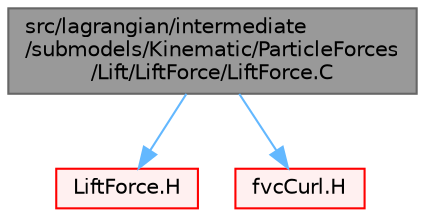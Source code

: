 digraph "src/lagrangian/intermediate/submodels/Kinematic/ParticleForces/Lift/LiftForce/LiftForce.C"
{
 // LATEX_PDF_SIZE
  bgcolor="transparent";
  edge [fontname=Helvetica,fontsize=10,labelfontname=Helvetica,labelfontsize=10];
  node [fontname=Helvetica,fontsize=10,shape=box,height=0.2,width=0.4];
  Node1 [id="Node000001",label="src/lagrangian/intermediate\l/submodels/Kinematic/ParticleForces\l/Lift/LiftForce/LiftForce.C",height=0.2,width=0.4,color="gray40", fillcolor="grey60", style="filled", fontcolor="black",tooltip=" "];
  Node1 -> Node2 [id="edge1_Node000001_Node000002",color="steelblue1",style="solid",tooltip=" "];
  Node2 [id="Node000002",label="LiftForce.H",height=0.2,width=0.4,color="red", fillcolor="#FFF0F0", style="filled",URL="$LiftForce_8H.html",tooltip=" "];
  Node1 -> Node419 [id="edge2_Node000001_Node000419",color="steelblue1",style="solid",tooltip=" "];
  Node419 [id="Node000419",label="fvcCurl.H",height=0.2,width=0.4,color="red", fillcolor="#FFF0F0", style="filled",URL="$fvcCurl_8H.html",tooltip="Calculate the curl of the given volField by constructing the Hodge-dual of the symmetric part of the ..."];
}
